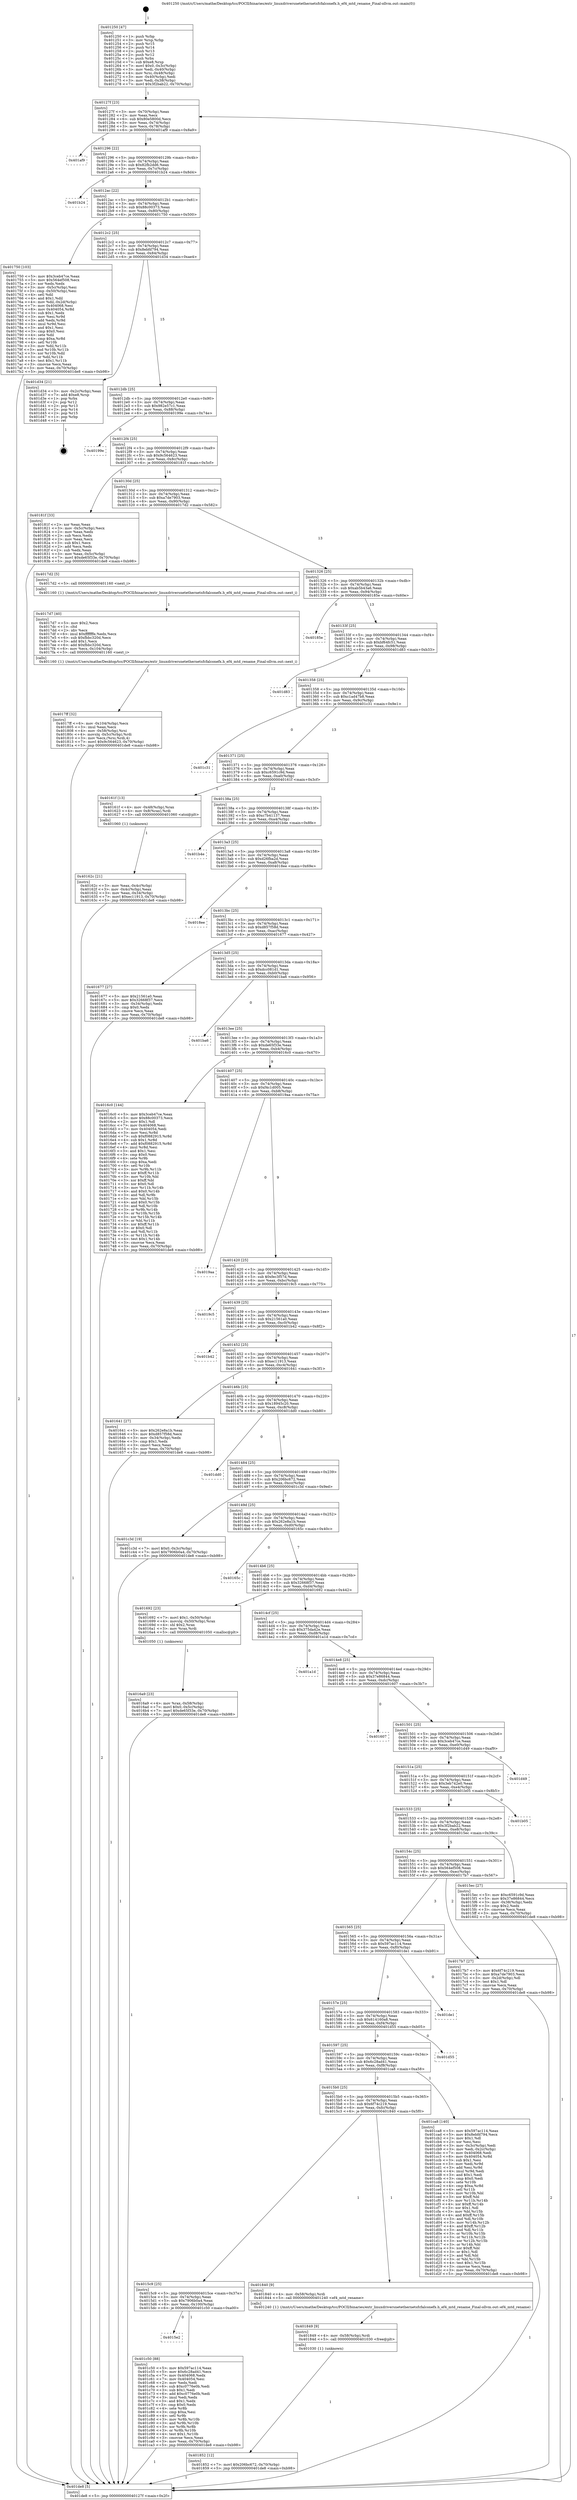 digraph "0x401250" {
  label = "0x401250 (/mnt/c/Users/mathe/Desktop/tcc/POCII/binaries/extr_linuxdriversnetethernetsfcfalconefx.h_ef4_mtd_rename_Final-ollvm.out::main(0))"
  labelloc = "t"
  node[shape=record]

  Entry [label="",width=0.3,height=0.3,shape=circle,fillcolor=black,style=filled]
  "0x40127f" [label="{
     0x40127f [23]\l
     | [instrs]\l
     &nbsp;&nbsp;0x40127f \<+3\>: mov -0x70(%rbp),%eax\l
     &nbsp;&nbsp;0x401282 \<+2\>: mov %eax,%ecx\l
     &nbsp;&nbsp;0x401284 \<+6\>: sub $0x80e5800d,%ecx\l
     &nbsp;&nbsp;0x40128a \<+3\>: mov %eax,-0x74(%rbp)\l
     &nbsp;&nbsp;0x40128d \<+3\>: mov %ecx,-0x78(%rbp)\l
     &nbsp;&nbsp;0x401290 \<+6\>: je 0000000000401af9 \<main+0x8a9\>\l
  }"]
  "0x401af9" [label="{
     0x401af9\l
  }", style=dashed]
  "0x401296" [label="{
     0x401296 [22]\l
     | [instrs]\l
     &nbsp;&nbsp;0x401296 \<+5\>: jmp 000000000040129b \<main+0x4b\>\l
     &nbsp;&nbsp;0x40129b \<+3\>: mov -0x74(%rbp),%eax\l
     &nbsp;&nbsp;0x40129e \<+5\>: sub $0x82fb2dd6,%eax\l
     &nbsp;&nbsp;0x4012a3 \<+3\>: mov %eax,-0x7c(%rbp)\l
     &nbsp;&nbsp;0x4012a6 \<+6\>: je 0000000000401b24 \<main+0x8d4\>\l
  }"]
  Exit [label="",width=0.3,height=0.3,shape=circle,fillcolor=black,style=filled,peripheries=2]
  "0x401b24" [label="{
     0x401b24\l
  }", style=dashed]
  "0x4012ac" [label="{
     0x4012ac [22]\l
     | [instrs]\l
     &nbsp;&nbsp;0x4012ac \<+5\>: jmp 00000000004012b1 \<main+0x61\>\l
     &nbsp;&nbsp;0x4012b1 \<+3\>: mov -0x74(%rbp),%eax\l
     &nbsp;&nbsp;0x4012b4 \<+5\>: sub $0x88c00373,%eax\l
     &nbsp;&nbsp;0x4012b9 \<+3\>: mov %eax,-0x80(%rbp)\l
     &nbsp;&nbsp;0x4012bc \<+6\>: je 0000000000401750 \<main+0x500\>\l
  }"]
  "0x4015e2" [label="{
     0x4015e2\l
  }", style=dashed]
  "0x401750" [label="{
     0x401750 [103]\l
     | [instrs]\l
     &nbsp;&nbsp;0x401750 \<+5\>: mov $0x3ceb47ce,%eax\l
     &nbsp;&nbsp;0x401755 \<+5\>: mov $0x564ef508,%ecx\l
     &nbsp;&nbsp;0x40175a \<+2\>: xor %edx,%edx\l
     &nbsp;&nbsp;0x40175c \<+3\>: mov -0x5c(%rbp),%esi\l
     &nbsp;&nbsp;0x40175f \<+3\>: cmp -0x50(%rbp),%esi\l
     &nbsp;&nbsp;0x401762 \<+4\>: setl %dil\l
     &nbsp;&nbsp;0x401766 \<+4\>: and $0x1,%dil\l
     &nbsp;&nbsp;0x40176a \<+4\>: mov %dil,-0x2d(%rbp)\l
     &nbsp;&nbsp;0x40176e \<+7\>: mov 0x404068,%esi\l
     &nbsp;&nbsp;0x401775 \<+8\>: mov 0x404054,%r8d\l
     &nbsp;&nbsp;0x40177d \<+3\>: sub $0x1,%edx\l
     &nbsp;&nbsp;0x401780 \<+3\>: mov %esi,%r9d\l
     &nbsp;&nbsp;0x401783 \<+3\>: add %edx,%r9d\l
     &nbsp;&nbsp;0x401786 \<+4\>: imul %r9d,%esi\l
     &nbsp;&nbsp;0x40178a \<+3\>: and $0x1,%esi\l
     &nbsp;&nbsp;0x40178d \<+3\>: cmp $0x0,%esi\l
     &nbsp;&nbsp;0x401790 \<+4\>: sete %dil\l
     &nbsp;&nbsp;0x401794 \<+4\>: cmp $0xa,%r8d\l
     &nbsp;&nbsp;0x401798 \<+4\>: setl %r10b\l
     &nbsp;&nbsp;0x40179c \<+3\>: mov %dil,%r11b\l
     &nbsp;&nbsp;0x40179f \<+3\>: and %r10b,%r11b\l
     &nbsp;&nbsp;0x4017a2 \<+3\>: xor %r10b,%dil\l
     &nbsp;&nbsp;0x4017a5 \<+3\>: or %dil,%r11b\l
     &nbsp;&nbsp;0x4017a8 \<+4\>: test $0x1,%r11b\l
     &nbsp;&nbsp;0x4017ac \<+3\>: cmovne %ecx,%eax\l
     &nbsp;&nbsp;0x4017af \<+3\>: mov %eax,-0x70(%rbp)\l
     &nbsp;&nbsp;0x4017b2 \<+5\>: jmp 0000000000401de8 \<main+0xb98\>\l
  }"]
  "0x4012c2" [label="{
     0x4012c2 [25]\l
     | [instrs]\l
     &nbsp;&nbsp;0x4012c2 \<+5\>: jmp 00000000004012c7 \<main+0x77\>\l
     &nbsp;&nbsp;0x4012c7 \<+3\>: mov -0x74(%rbp),%eax\l
     &nbsp;&nbsp;0x4012ca \<+5\>: sub $0x8ebfd794,%eax\l
     &nbsp;&nbsp;0x4012cf \<+6\>: mov %eax,-0x84(%rbp)\l
     &nbsp;&nbsp;0x4012d5 \<+6\>: je 0000000000401d34 \<main+0xae4\>\l
  }"]
  "0x401c50" [label="{
     0x401c50 [88]\l
     | [instrs]\l
     &nbsp;&nbsp;0x401c50 \<+5\>: mov $0x597ac114,%eax\l
     &nbsp;&nbsp;0x401c55 \<+5\>: mov $0x6c28ad41,%ecx\l
     &nbsp;&nbsp;0x401c5a \<+7\>: mov 0x404068,%edx\l
     &nbsp;&nbsp;0x401c61 \<+7\>: mov 0x404054,%esi\l
     &nbsp;&nbsp;0x401c68 \<+2\>: mov %edx,%edi\l
     &nbsp;&nbsp;0x401c6a \<+6\>: sub $0xc0776e0b,%edi\l
     &nbsp;&nbsp;0x401c70 \<+3\>: sub $0x1,%edi\l
     &nbsp;&nbsp;0x401c73 \<+6\>: add $0xc0776e0b,%edi\l
     &nbsp;&nbsp;0x401c79 \<+3\>: imul %edi,%edx\l
     &nbsp;&nbsp;0x401c7c \<+3\>: and $0x1,%edx\l
     &nbsp;&nbsp;0x401c7f \<+3\>: cmp $0x0,%edx\l
     &nbsp;&nbsp;0x401c82 \<+4\>: sete %r8b\l
     &nbsp;&nbsp;0x401c86 \<+3\>: cmp $0xa,%esi\l
     &nbsp;&nbsp;0x401c89 \<+4\>: setl %r9b\l
     &nbsp;&nbsp;0x401c8d \<+3\>: mov %r8b,%r10b\l
     &nbsp;&nbsp;0x401c90 \<+3\>: and %r9b,%r10b\l
     &nbsp;&nbsp;0x401c93 \<+3\>: xor %r9b,%r8b\l
     &nbsp;&nbsp;0x401c96 \<+3\>: or %r8b,%r10b\l
     &nbsp;&nbsp;0x401c99 \<+4\>: test $0x1,%r10b\l
     &nbsp;&nbsp;0x401c9d \<+3\>: cmovne %ecx,%eax\l
     &nbsp;&nbsp;0x401ca0 \<+3\>: mov %eax,-0x70(%rbp)\l
     &nbsp;&nbsp;0x401ca3 \<+5\>: jmp 0000000000401de8 \<main+0xb98\>\l
  }"]
  "0x401d34" [label="{
     0x401d34 [21]\l
     | [instrs]\l
     &nbsp;&nbsp;0x401d34 \<+3\>: mov -0x2c(%rbp),%eax\l
     &nbsp;&nbsp;0x401d37 \<+7\>: add $0xe8,%rsp\l
     &nbsp;&nbsp;0x401d3e \<+1\>: pop %rbx\l
     &nbsp;&nbsp;0x401d3f \<+2\>: pop %r12\l
     &nbsp;&nbsp;0x401d41 \<+2\>: pop %r13\l
     &nbsp;&nbsp;0x401d43 \<+2\>: pop %r14\l
     &nbsp;&nbsp;0x401d45 \<+2\>: pop %r15\l
     &nbsp;&nbsp;0x401d47 \<+1\>: pop %rbp\l
     &nbsp;&nbsp;0x401d48 \<+1\>: ret\l
  }"]
  "0x4012db" [label="{
     0x4012db [25]\l
     | [instrs]\l
     &nbsp;&nbsp;0x4012db \<+5\>: jmp 00000000004012e0 \<main+0x90\>\l
     &nbsp;&nbsp;0x4012e0 \<+3\>: mov -0x74(%rbp),%eax\l
     &nbsp;&nbsp;0x4012e3 \<+5\>: sub $0x982e57c1,%eax\l
     &nbsp;&nbsp;0x4012e8 \<+6\>: mov %eax,-0x88(%rbp)\l
     &nbsp;&nbsp;0x4012ee \<+6\>: je 000000000040199e \<main+0x74e\>\l
  }"]
  "0x401852" [label="{
     0x401852 [12]\l
     | [instrs]\l
     &nbsp;&nbsp;0x401852 \<+7\>: movl $0x206bc672,-0x70(%rbp)\l
     &nbsp;&nbsp;0x401859 \<+5\>: jmp 0000000000401de8 \<main+0xb98\>\l
  }"]
  "0x40199e" [label="{
     0x40199e\l
  }", style=dashed]
  "0x4012f4" [label="{
     0x4012f4 [25]\l
     | [instrs]\l
     &nbsp;&nbsp;0x4012f4 \<+5\>: jmp 00000000004012f9 \<main+0xa9\>\l
     &nbsp;&nbsp;0x4012f9 \<+3\>: mov -0x74(%rbp),%eax\l
     &nbsp;&nbsp;0x4012fc \<+5\>: sub $0x9c564623,%eax\l
     &nbsp;&nbsp;0x401301 \<+6\>: mov %eax,-0x8c(%rbp)\l
     &nbsp;&nbsp;0x401307 \<+6\>: je 000000000040181f \<main+0x5cf\>\l
  }"]
  "0x401849" [label="{
     0x401849 [9]\l
     | [instrs]\l
     &nbsp;&nbsp;0x401849 \<+4\>: mov -0x58(%rbp),%rdi\l
     &nbsp;&nbsp;0x40184d \<+5\>: call 0000000000401030 \<free@plt\>\l
     | [calls]\l
     &nbsp;&nbsp;0x401030 \{1\} (unknown)\l
  }"]
  "0x40181f" [label="{
     0x40181f [33]\l
     | [instrs]\l
     &nbsp;&nbsp;0x40181f \<+2\>: xor %eax,%eax\l
     &nbsp;&nbsp;0x401821 \<+3\>: mov -0x5c(%rbp),%ecx\l
     &nbsp;&nbsp;0x401824 \<+2\>: mov %eax,%edx\l
     &nbsp;&nbsp;0x401826 \<+2\>: sub %ecx,%edx\l
     &nbsp;&nbsp;0x401828 \<+2\>: mov %eax,%ecx\l
     &nbsp;&nbsp;0x40182a \<+3\>: sub $0x1,%ecx\l
     &nbsp;&nbsp;0x40182d \<+2\>: add %ecx,%edx\l
     &nbsp;&nbsp;0x40182f \<+2\>: sub %edx,%eax\l
     &nbsp;&nbsp;0x401831 \<+3\>: mov %eax,-0x5c(%rbp)\l
     &nbsp;&nbsp;0x401834 \<+7\>: movl $0xde65f33e,-0x70(%rbp)\l
     &nbsp;&nbsp;0x40183b \<+5\>: jmp 0000000000401de8 \<main+0xb98\>\l
  }"]
  "0x40130d" [label="{
     0x40130d [25]\l
     | [instrs]\l
     &nbsp;&nbsp;0x40130d \<+5\>: jmp 0000000000401312 \<main+0xc2\>\l
     &nbsp;&nbsp;0x401312 \<+3\>: mov -0x74(%rbp),%eax\l
     &nbsp;&nbsp;0x401315 \<+5\>: sub $0xa7de7903,%eax\l
     &nbsp;&nbsp;0x40131a \<+6\>: mov %eax,-0x90(%rbp)\l
     &nbsp;&nbsp;0x401320 \<+6\>: je 00000000004017d2 \<main+0x582\>\l
  }"]
  "0x4015c9" [label="{
     0x4015c9 [25]\l
     | [instrs]\l
     &nbsp;&nbsp;0x4015c9 \<+5\>: jmp 00000000004015ce \<main+0x37e\>\l
     &nbsp;&nbsp;0x4015ce \<+3\>: mov -0x74(%rbp),%eax\l
     &nbsp;&nbsp;0x4015d1 \<+5\>: sub $0x7906b0a4,%eax\l
     &nbsp;&nbsp;0x4015d6 \<+6\>: mov %eax,-0x100(%rbp)\l
     &nbsp;&nbsp;0x4015dc \<+6\>: je 0000000000401c50 \<main+0xa00\>\l
  }"]
  "0x4017d2" [label="{
     0x4017d2 [5]\l
     | [instrs]\l
     &nbsp;&nbsp;0x4017d2 \<+5\>: call 0000000000401160 \<next_i\>\l
     | [calls]\l
     &nbsp;&nbsp;0x401160 \{1\} (/mnt/c/Users/mathe/Desktop/tcc/POCII/binaries/extr_linuxdriversnetethernetsfcfalconefx.h_ef4_mtd_rename_Final-ollvm.out::next_i)\l
  }"]
  "0x401326" [label="{
     0x401326 [25]\l
     | [instrs]\l
     &nbsp;&nbsp;0x401326 \<+5\>: jmp 000000000040132b \<main+0xdb\>\l
     &nbsp;&nbsp;0x40132b \<+3\>: mov -0x74(%rbp),%eax\l
     &nbsp;&nbsp;0x40132e \<+5\>: sub $0xab5b43a6,%eax\l
     &nbsp;&nbsp;0x401333 \<+6\>: mov %eax,-0x94(%rbp)\l
     &nbsp;&nbsp;0x401339 \<+6\>: je 000000000040185e \<main+0x60e\>\l
  }"]
  "0x401840" [label="{
     0x401840 [9]\l
     | [instrs]\l
     &nbsp;&nbsp;0x401840 \<+4\>: mov -0x58(%rbp),%rdi\l
     &nbsp;&nbsp;0x401844 \<+5\>: call 0000000000401240 \<ef4_mtd_rename\>\l
     | [calls]\l
     &nbsp;&nbsp;0x401240 \{1\} (/mnt/c/Users/mathe/Desktop/tcc/POCII/binaries/extr_linuxdriversnetethernetsfcfalconefx.h_ef4_mtd_rename_Final-ollvm.out::ef4_mtd_rename)\l
  }"]
  "0x40185e" [label="{
     0x40185e\l
  }", style=dashed]
  "0x40133f" [label="{
     0x40133f [25]\l
     | [instrs]\l
     &nbsp;&nbsp;0x40133f \<+5\>: jmp 0000000000401344 \<main+0xf4\>\l
     &nbsp;&nbsp;0x401344 \<+3\>: mov -0x74(%rbp),%eax\l
     &nbsp;&nbsp;0x401347 \<+5\>: sub $0xbf64fc51,%eax\l
     &nbsp;&nbsp;0x40134c \<+6\>: mov %eax,-0x98(%rbp)\l
     &nbsp;&nbsp;0x401352 \<+6\>: je 0000000000401d83 \<main+0xb33\>\l
  }"]
  "0x4015b0" [label="{
     0x4015b0 [25]\l
     | [instrs]\l
     &nbsp;&nbsp;0x4015b0 \<+5\>: jmp 00000000004015b5 \<main+0x365\>\l
     &nbsp;&nbsp;0x4015b5 \<+3\>: mov -0x74(%rbp),%eax\l
     &nbsp;&nbsp;0x4015b8 \<+5\>: sub $0x6f74c219,%eax\l
     &nbsp;&nbsp;0x4015bd \<+6\>: mov %eax,-0xfc(%rbp)\l
     &nbsp;&nbsp;0x4015c3 \<+6\>: je 0000000000401840 \<main+0x5f0\>\l
  }"]
  "0x401d83" [label="{
     0x401d83\l
  }", style=dashed]
  "0x401358" [label="{
     0x401358 [25]\l
     | [instrs]\l
     &nbsp;&nbsp;0x401358 \<+5\>: jmp 000000000040135d \<main+0x10d\>\l
     &nbsp;&nbsp;0x40135d \<+3\>: mov -0x74(%rbp),%eax\l
     &nbsp;&nbsp;0x401360 \<+5\>: sub $0xc1ad47b8,%eax\l
     &nbsp;&nbsp;0x401365 \<+6\>: mov %eax,-0x9c(%rbp)\l
     &nbsp;&nbsp;0x40136b \<+6\>: je 0000000000401c31 \<main+0x9e1\>\l
  }"]
  "0x401ca8" [label="{
     0x401ca8 [140]\l
     | [instrs]\l
     &nbsp;&nbsp;0x401ca8 \<+5\>: mov $0x597ac114,%eax\l
     &nbsp;&nbsp;0x401cad \<+5\>: mov $0x8ebfd794,%ecx\l
     &nbsp;&nbsp;0x401cb2 \<+2\>: mov $0x1,%dl\l
     &nbsp;&nbsp;0x401cb4 \<+2\>: xor %esi,%esi\l
     &nbsp;&nbsp;0x401cb6 \<+3\>: mov -0x3c(%rbp),%edi\l
     &nbsp;&nbsp;0x401cb9 \<+3\>: mov %edi,-0x2c(%rbp)\l
     &nbsp;&nbsp;0x401cbc \<+7\>: mov 0x404068,%edi\l
     &nbsp;&nbsp;0x401cc3 \<+8\>: mov 0x404054,%r8d\l
     &nbsp;&nbsp;0x401ccb \<+3\>: sub $0x1,%esi\l
     &nbsp;&nbsp;0x401cce \<+3\>: mov %edi,%r9d\l
     &nbsp;&nbsp;0x401cd1 \<+3\>: add %esi,%r9d\l
     &nbsp;&nbsp;0x401cd4 \<+4\>: imul %r9d,%edi\l
     &nbsp;&nbsp;0x401cd8 \<+3\>: and $0x1,%edi\l
     &nbsp;&nbsp;0x401cdb \<+3\>: cmp $0x0,%edi\l
     &nbsp;&nbsp;0x401cde \<+4\>: sete %r10b\l
     &nbsp;&nbsp;0x401ce2 \<+4\>: cmp $0xa,%r8d\l
     &nbsp;&nbsp;0x401ce6 \<+4\>: setl %r11b\l
     &nbsp;&nbsp;0x401cea \<+3\>: mov %r10b,%bl\l
     &nbsp;&nbsp;0x401ced \<+3\>: xor $0xff,%bl\l
     &nbsp;&nbsp;0x401cf0 \<+3\>: mov %r11b,%r14b\l
     &nbsp;&nbsp;0x401cf3 \<+4\>: xor $0xff,%r14b\l
     &nbsp;&nbsp;0x401cf7 \<+3\>: xor $0x1,%dl\l
     &nbsp;&nbsp;0x401cfa \<+3\>: mov %bl,%r15b\l
     &nbsp;&nbsp;0x401cfd \<+4\>: and $0xff,%r15b\l
     &nbsp;&nbsp;0x401d01 \<+3\>: and %dl,%r10b\l
     &nbsp;&nbsp;0x401d04 \<+3\>: mov %r14b,%r12b\l
     &nbsp;&nbsp;0x401d07 \<+4\>: and $0xff,%r12b\l
     &nbsp;&nbsp;0x401d0b \<+3\>: and %dl,%r11b\l
     &nbsp;&nbsp;0x401d0e \<+3\>: or %r10b,%r15b\l
     &nbsp;&nbsp;0x401d11 \<+3\>: or %r11b,%r12b\l
     &nbsp;&nbsp;0x401d14 \<+3\>: xor %r12b,%r15b\l
     &nbsp;&nbsp;0x401d17 \<+3\>: or %r14b,%bl\l
     &nbsp;&nbsp;0x401d1a \<+3\>: xor $0xff,%bl\l
     &nbsp;&nbsp;0x401d1d \<+3\>: or $0x1,%dl\l
     &nbsp;&nbsp;0x401d20 \<+2\>: and %dl,%bl\l
     &nbsp;&nbsp;0x401d22 \<+3\>: or %bl,%r15b\l
     &nbsp;&nbsp;0x401d25 \<+4\>: test $0x1,%r15b\l
     &nbsp;&nbsp;0x401d29 \<+3\>: cmovne %ecx,%eax\l
     &nbsp;&nbsp;0x401d2c \<+3\>: mov %eax,-0x70(%rbp)\l
     &nbsp;&nbsp;0x401d2f \<+5\>: jmp 0000000000401de8 \<main+0xb98\>\l
  }"]
  "0x401c31" [label="{
     0x401c31\l
  }", style=dashed]
  "0x401371" [label="{
     0x401371 [25]\l
     | [instrs]\l
     &nbsp;&nbsp;0x401371 \<+5\>: jmp 0000000000401376 \<main+0x126\>\l
     &nbsp;&nbsp;0x401376 \<+3\>: mov -0x74(%rbp),%eax\l
     &nbsp;&nbsp;0x401379 \<+5\>: sub $0xc6591c9d,%eax\l
     &nbsp;&nbsp;0x40137e \<+6\>: mov %eax,-0xa0(%rbp)\l
     &nbsp;&nbsp;0x401384 \<+6\>: je 000000000040161f \<main+0x3cf\>\l
  }"]
  "0x401597" [label="{
     0x401597 [25]\l
     | [instrs]\l
     &nbsp;&nbsp;0x401597 \<+5\>: jmp 000000000040159c \<main+0x34c\>\l
     &nbsp;&nbsp;0x40159c \<+3\>: mov -0x74(%rbp),%eax\l
     &nbsp;&nbsp;0x40159f \<+5\>: sub $0x6c28ad41,%eax\l
     &nbsp;&nbsp;0x4015a4 \<+6\>: mov %eax,-0xf8(%rbp)\l
     &nbsp;&nbsp;0x4015aa \<+6\>: je 0000000000401ca8 \<main+0xa58\>\l
  }"]
  "0x40161f" [label="{
     0x40161f [13]\l
     | [instrs]\l
     &nbsp;&nbsp;0x40161f \<+4\>: mov -0x48(%rbp),%rax\l
     &nbsp;&nbsp;0x401623 \<+4\>: mov 0x8(%rax),%rdi\l
     &nbsp;&nbsp;0x401627 \<+5\>: call 0000000000401060 \<atoi@plt\>\l
     | [calls]\l
     &nbsp;&nbsp;0x401060 \{1\} (unknown)\l
  }"]
  "0x40138a" [label="{
     0x40138a [25]\l
     | [instrs]\l
     &nbsp;&nbsp;0x40138a \<+5\>: jmp 000000000040138f \<main+0x13f\>\l
     &nbsp;&nbsp;0x40138f \<+3\>: mov -0x74(%rbp),%eax\l
     &nbsp;&nbsp;0x401392 \<+5\>: sub $0xc7b41137,%eax\l
     &nbsp;&nbsp;0x401397 \<+6\>: mov %eax,-0xa4(%rbp)\l
     &nbsp;&nbsp;0x40139d \<+6\>: je 0000000000401b4e \<main+0x8fe\>\l
  }"]
  "0x401d55" [label="{
     0x401d55\l
  }", style=dashed]
  "0x401b4e" [label="{
     0x401b4e\l
  }", style=dashed]
  "0x4013a3" [label="{
     0x4013a3 [25]\l
     | [instrs]\l
     &nbsp;&nbsp;0x4013a3 \<+5\>: jmp 00000000004013a8 \<main+0x158\>\l
     &nbsp;&nbsp;0x4013a8 \<+3\>: mov -0x74(%rbp),%eax\l
     &nbsp;&nbsp;0x4013ab \<+5\>: sub $0xd26fba2d,%eax\l
     &nbsp;&nbsp;0x4013b0 \<+6\>: mov %eax,-0xa8(%rbp)\l
     &nbsp;&nbsp;0x4013b6 \<+6\>: je 00000000004018ee \<main+0x69e\>\l
  }"]
  "0x40157e" [label="{
     0x40157e [25]\l
     | [instrs]\l
     &nbsp;&nbsp;0x40157e \<+5\>: jmp 0000000000401583 \<main+0x333\>\l
     &nbsp;&nbsp;0x401583 \<+3\>: mov -0x74(%rbp),%eax\l
     &nbsp;&nbsp;0x401586 \<+5\>: sub $0x614160a8,%eax\l
     &nbsp;&nbsp;0x40158b \<+6\>: mov %eax,-0xf4(%rbp)\l
     &nbsp;&nbsp;0x401591 \<+6\>: je 0000000000401d55 \<main+0xb05\>\l
  }"]
  "0x4018ee" [label="{
     0x4018ee\l
  }", style=dashed]
  "0x4013bc" [label="{
     0x4013bc [25]\l
     | [instrs]\l
     &nbsp;&nbsp;0x4013bc \<+5\>: jmp 00000000004013c1 \<main+0x171\>\l
     &nbsp;&nbsp;0x4013c1 \<+3\>: mov -0x74(%rbp),%eax\l
     &nbsp;&nbsp;0x4013c4 \<+5\>: sub $0xd857f58d,%eax\l
     &nbsp;&nbsp;0x4013c9 \<+6\>: mov %eax,-0xac(%rbp)\l
     &nbsp;&nbsp;0x4013cf \<+6\>: je 0000000000401677 \<main+0x427\>\l
  }"]
  "0x401de1" [label="{
     0x401de1\l
  }", style=dashed]
  "0x401677" [label="{
     0x401677 [27]\l
     | [instrs]\l
     &nbsp;&nbsp;0x401677 \<+5\>: mov $0x21561a0,%eax\l
     &nbsp;&nbsp;0x40167c \<+5\>: mov $0x32668f37,%ecx\l
     &nbsp;&nbsp;0x401681 \<+3\>: mov -0x34(%rbp),%edx\l
     &nbsp;&nbsp;0x401684 \<+3\>: cmp $0x0,%edx\l
     &nbsp;&nbsp;0x401687 \<+3\>: cmove %ecx,%eax\l
     &nbsp;&nbsp;0x40168a \<+3\>: mov %eax,-0x70(%rbp)\l
     &nbsp;&nbsp;0x40168d \<+5\>: jmp 0000000000401de8 \<main+0xb98\>\l
  }"]
  "0x4013d5" [label="{
     0x4013d5 [25]\l
     | [instrs]\l
     &nbsp;&nbsp;0x4013d5 \<+5\>: jmp 00000000004013da \<main+0x18a\>\l
     &nbsp;&nbsp;0x4013da \<+3\>: mov -0x74(%rbp),%eax\l
     &nbsp;&nbsp;0x4013dd \<+5\>: sub $0xdcc081d1,%eax\l
     &nbsp;&nbsp;0x4013e2 \<+6\>: mov %eax,-0xb0(%rbp)\l
     &nbsp;&nbsp;0x4013e8 \<+6\>: je 0000000000401ba6 \<main+0x956\>\l
  }"]
  "0x4017ff" [label="{
     0x4017ff [32]\l
     | [instrs]\l
     &nbsp;&nbsp;0x4017ff \<+6\>: mov -0x104(%rbp),%ecx\l
     &nbsp;&nbsp;0x401805 \<+3\>: imul %eax,%ecx\l
     &nbsp;&nbsp;0x401808 \<+4\>: mov -0x58(%rbp),%rsi\l
     &nbsp;&nbsp;0x40180c \<+4\>: movslq -0x5c(%rbp),%rdi\l
     &nbsp;&nbsp;0x401810 \<+3\>: mov %ecx,(%rsi,%rdi,4)\l
     &nbsp;&nbsp;0x401813 \<+7\>: movl $0x9c564623,-0x70(%rbp)\l
     &nbsp;&nbsp;0x40181a \<+5\>: jmp 0000000000401de8 \<main+0xb98\>\l
  }"]
  "0x401ba6" [label="{
     0x401ba6\l
  }", style=dashed]
  "0x4013ee" [label="{
     0x4013ee [25]\l
     | [instrs]\l
     &nbsp;&nbsp;0x4013ee \<+5\>: jmp 00000000004013f3 \<main+0x1a3\>\l
     &nbsp;&nbsp;0x4013f3 \<+3\>: mov -0x74(%rbp),%eax\l
     &nbsp;&nbsp;0x4013f6 \<+5\>: sub $0xde65f33e,%eax\l
     &nbsp;&nbsp;0x4013fb \<+6\>: mov %eax,-0xb4(%rbp)\l
     &nbsp;&nbsp;0x401401 \<+6\>: je 00000000004016c0 \<main+0x470\>\l
  }"]
  "0x4017d7" [label="{
     0x4017d7 [40]\l
     | [instrs]\l
     &nbsp;&nbsp;0x4017d7 \<+5\>: mov $0x2,%ecx\l
     &nbsp;&nbsp;0x4017dc \<+1\>: cltd\l
     &nbsp;&nbsp;0x4017dd \<+2\>: idiv %ecx\l
     &nbsp;&nbsp;0x4017df \<+6\>: imul $0xfffffffe,%edx,%ecx\l
     &nbsp;&nbsp;0x4017e5 \<+6\>: sub $0xfbbc320d,%ecx\l
     &nbsp;&nbsp;0x4017eb \<+3\>: add $0x1,%ecx\l
     &nbsp;&nbsp;0x4017ee \<+6\>: add $0xfbbc320d,%ecx\l
     &nbsp;&nbsp;0x4017f4 \<+6\>: mov %ecx,-0x104(%rbp)\l
     &nbsp;&nbsp;0x4017fa \<+5\>: call 0000000000401160 \<next_i\>\l
     | [calls]\l
     &nbsp;&nbsp;0x401160 \{1\} (/mnt/c/Users/mathe/Desktop/tcc/POCII/binaries/extr_linuxdriversnetethernetsfcfalconefx.h_ef4_mtd_rename_Final-ollvm.out::next_i)\l
  }"]
  "0x4016c0" [label="{
     0x4016c0 [144]\l
     | [instrs]\l
     &nbsp;&nbsp;0x4016c0 \<+5\>: mov $0x3ceb47ce,%eax\l
     &nbsp;&nbsp;0x4016c5 \<+5\>: mov $0x88c00373,%ecx\l
     &nbsp;&nbsp;0x4016ca \<+2\>: mov $0x1,%dl\l
     &nbsp;&nbsp;0x4016cc \<+7\>: mov 0x404068,%esi\l
     &nbsp;&nbsp;0x4016d3 \<+7\>: mov 0x404054,%edi\l
     &nbsp;&nbsp;0x4016da \<+3\>: mov %esi,%r8d\l
     &nbsp;&nbsp;0x4016dd \<+7\>: sub $0xf0882915,%r8d\l
     &nbsp;&nbsp;0x4016e4 \<+4\>: sub $0x1,%r8d\l
     &nbsp;&nbsp;0x4016e8 \<+7\>: add $0xf0882915,%r8d\l
     &nbsp;&nbsp;0x4016ef \<+4\>: imul %r8d,%esi\l
     &nbsp;&nbsp;0x4016f3 \<+3\>: and $0x1,%esi\l
     &nbsp;&nbsp;0x4016f6 \<+3\>: cmp $0x0,%esi\l
     &nbsp;&nbsp;0x4016f9 \<+4\>: sete %r9b\l
     &nbsp;&nbsp;0x4016fd \<+3\>: cmp $0xa,%edi\l
     &nbsp;&nbsp;0x401700 \<+4\>: setl %r10b\l
     &nbsp;&nbsp;0x401704 \<+3\>: mov %r9b,%r11b\l
     &nbsp;&nbsp;0x401707 \<+4\>: xor $0xff,%r11b\l
     &nbsp;&nbsp;0x40170b \<+3\>: mov %r10b,%bl\l
     &nbsp;&nbsp;0x40170e \<+3\>: xor $0xff,%bl\l
     &nbsp;&nbsp;0x401711 \<+3\>: xor $0x0,%dl\l
     &nbsp;&nbsp;0x401714 \<+3\>: mov %r11b,%r14b\l
     &nbsp;&nbsp;0x401717 \<+4\>: and $0x0,%r14b\l
     &nbsp;&nbsp;0x40171b \<+3\>: and %dl,%r9b\l
     &nbsp;&nbsp;0x40171e \<+3\>: mov %bl,%r15b\l
     &nbsp;&nbsp;0x401721 \<+4\>: and $0x0,%r15b\l
     &nbsp;&nbsp;0x401725 \<+3\>: and %dl,%r10b\l
     &nbsp;&nbsp;0x401728 \<+3\>: or %r9b,%r14b\l
     &nbsp;&nbsp;0x40172b \<+3\>: or %r10b,%r15b\l
     &nbsp;&nbsp;0x40172e \<+3\>: xor %r15b,%r14b\l
     &nbsp;&nbsp;0x401731 \<+3\>: or %bl,%r11b\l
     &nbsp;&nbsp;0x401734 \<+4\>: xor $0xff,%r11b\l
     &nbsp;&nbsp;0x401738 \<+3\>: or $0x0,%dl\l
     &nbsp;&nbsp;0x40173b \<+3\>: and %dl,%r11b\l
     &nbsp;&nbsp;0x40173e \<+3\>: or %r11b,%r14b\l
     &nbsp;&nbsp;0x401741 \<+4\>: test $0x1,%r14b\l
     &nbsp;&nbsp;0x401745 \<+3\>: cmovne %ecx,%eax\l
     &nbsp;&nbsp;0x401748 \<+3\>: mov %eax,-0x70(%rbp)\l
     &nbsp;&nbsp;0x40174b \<+5\>: jmp 0000000000401de8 \<main+0xb98\>\l
  }"]
  "0x401407" [label="{
     0x401407 [25]\l
     | [instrs]\l
     &nbsp;&nbsp;0x401407 \<+5\>: jmp 000000000040140c \<main+0x1bc\>\l
     &nbsp;&nbsp;0x40140c \<+3\>: mov -0x74(%rbp),%eax\l
     &nbsp;&nbsp;0x40140f \<+5\>: sub $0xf4c1d005,%eax\l
     &nbsp;&nbsp;0x401414 \<+6\>: mov %eax,-0xb8(%rbp)\l
     &nbsp;&nbsp;0x40141a \<+6\>: je 00000000004019aa \<main+0x75a\>\l
  }"]
  "0x401565" [label="{
     0x401565 [25]\l
     | [instrs]\l
     &nbsp;&nbsp;0x401565 \<+5\>: jmp 000000000040156a \<main+0x31a\>\l
     &nbsp;&nbsp;0x40156a \<+3\>: mov -0x74(%rbp),%eax\l
     &nbsp;&nbsp;0x40156d \<+5\>: sub $0x597ac114,%eax\l
     &nbsp;&nbsp;0x401572 \<+6\>: mov %eax,-0xf0(%rbp)\l
     &nbsp;&nbsp;0x401578 \<+6\>: je 0000000000401de1 \<main+0xb91\>\l
  }"]
  "0x4019aa" [label="{
     0x4019aa\l
  }", style=dashed]
  "0x401420" [label="{
     0x401420 [25]\l
     | [instrs]\l
     &nbsp;&nbsp;0x401420 \<+5\>: jmp 0000000000401425 \<main+0x1d5\>\l
     &nbsp;&nbsp;0x401425 \<+3\>: mov -0x74(%rbp),%eax\l
     &nbsp;&nbsp;0x401428 \<+5\>: sub $0xfec3f57d,%eax\l
     &nbsp;&nbsp;0x40142d \<+6\>: mov %eax,-0xbc(%rbp)\l
     &nbsp;&nbsp;0x401433 \<+6\>: je 00000000004019c5 \<main+0x775\>\l
  }"]
  "0x4017b7" [label="{
     0x4017b7 [27]\l
     | [instrs]\l
     &nbsp;&nbsp;0x4017b7 \<+5\>: mov $0x6f74c219,%eax\l
     &nbsp;&nbsp;0x4017bc \<+5\>: mov $0xa7de7903,%ecx\l
     &nbsp;&nbsp;0x4017c1 \<+3\>: mov -0x2d(%rbp),%dl\l
     &nbsp;&nbsp;0x4017c4 \<+3\>: test $0x1,%dl\l
     &nbsp;&nbsp;0x4017c7 \<+3\>: cmovne %ecx,%eax\l
     &nbsp;&nbsp;0x4017ca \<+3\>: mov %eax,-0x70(%rbp)\l
     &nbsp;&nbsp;0x4017cd \<+5\>: jmp 0000000000401de8 \<main+0xb98\>\l
  }"]
  "0x4019c5" [label="{
     0x4019c5\l
  }", style=dashed]
  "0x401439" [label="{
     0x401439 [25]\l
     | [instrs]\l
     &nbsp;&nbsp;0x401439 \<+5\>: jmp 000000000040143e \<main+0x1ee\>\l
     &nbsp;&nbsp;0x40143e \<+3\>: mov -0x74(%rbp),%eax\l
     &nbsp;&nbsp;0x401441 \<+5\>: sub $0x21561a0,%eax\l
     &nbsp;&nbsp;0x401446 \<+6\>: mov %eax,-0xc0(%rbp)\l
     &nbsp;&nbsp;0x40144c \<+6\>: je 0000000000401b42 \<main+0x8f2\>\l
  }"]
  "0x4016a9" [label="{
     0x4016a9 [23]\l
     | [instrs]\l
     &nbsp;&nbsp;0x4016a9 \<+4\>: mov %rax,-0x58(%rbp)\l
     &nbsp;&nbsp;0x4016ad \<+7\>: movl $0x0,-0x5c(%rbp)\l
     &nbsp;&nbsp;0x4016b4 \<+7\>: movl $0xde65f33e,-0x70(%rbp)\l
     &nbsp;&nbsp;0x4016bb \<+5\>: jmp 0000000000401de8 \<main+0xb98\>\l
  }"]
  "0x401b42" [label="{
     0x401b42\l
  }", style=dashed]
  "0x401452" [label="{
     0x401452 [25]\l
     | [instrs]\l
     &nbsp;&nbsp;0x401452 \<+5\>: jmp 0000000000401457 \<main+0x207\>\l
     &nbsp;&nbsp;0x401457 \<+3\>: mov -0x74(%rbp),%eax\l
     &nbsp;&nbsp;0x40145a \<+5\>: sub $0xec11913,%eax\l
     &nbsp;&nbsp;0x40145f \<+6\>: mov %eax,-0xc4(%rbp)\l
     &nbsp;&nbsp;0x401465 \<+6\>: je 0000000000401641 \<main+0x3f1\>\l
  }"]
  "0x40162c" [label="{
     0x40162c [21]\l
     | [instrs]\l
     &nbsp;&nbsp;0x40162c \<+3\>: mov %eax,-0x4c(%rbp)\l
     &nbsp;&nbsp;0x40162f \<+3\>: mov -0x4c(%rbp),%eax\l
     &nbsp;&nbsp;0x401632 \<+3\>: mov %eax,-0x34(%rbp)\l
     &nbsp;&nbsp;0x401635 \<+7\>: movl $0xec11913,-0x70(%rbp)\l
     &nbsp;&nbsp;0x40163c \<+5\>: jmp 0000000000401de8 \<main+0xb98\>\l
  }"]
  "0x401641" [label="{
     0x401641 [27]\l
     | [instrs]\l
     &nbsp;&nbsp;0x401641 \<+5\>: mov $0x262e8a1b,%eax\l
     &nbsp;&nbsp;0x401646 \<+5\>: mov $0xd857f58d,%ecx\l
     &nbsp;&nbsp;0x40164b \<+3\>: mov -0x34(%rbp),%edx\l
     &nbsp;&nbsp;0x40164e \<+3\>: cmp $0x1,%edx\l
     &nbsp;&nbsp;0x401651 \<+3\>: cmovl %ecx,%eax\l
     &nbsp;&nbsp;0x401654 \<+3\>: mov %eax,-0x70(%rbp)\l
     &nbsp;&nbsp;0x401657 \<+5\>: jmp 0000000000401de8 \<main+0xb98\>\l
  }"]
  "0x40146b" [label="{
     0x40146b [25]\l
     | [instrs]\l
     &nbsp;&nbsp;0x40146b \<+5\>: jmp 0000000000401470 \<main+0x220\>\l
     &nbsp;&nbsp;0x401470 \<+3\>: mov -0x74(%rbp),%eax\l
     &nbsp;&nbsp;0x401473 \<+5\>: sub $0x18945c20,%eax\l
     &nbsp;&nbsp;0x401478 \<+6\>: mov %eax,-0xc8(%rbp)\l
     &nbsp;&nbsp;0x40147e \<+6\>: je 0000000000401dd0 \<main+0xb80\>\l
  }"]
  "0x401250" [label="{
     0x401250 [47]\l
     | [instrs]\l
     &nbsp;&nbsp;0x401250 \<+1\>: push %rbp\l
     &nbsp;&nbsp;0x401251 \<+3\>: mov %rsp,%rbp\l
     &nbsp;&nbsp;0x401254 \<+2\>: push %r15\l
     &nbsp;&nbsp;0x401256 \<+2\>: push %r14\l
     &nbsp;&nbsp;0x401258 \<+2\>: push %r13\l
     &nbsp;&nbsp;0x40125a \<+2\>: push %r12\l
     &nbsp;&nbsp;0x40125c \<+1\>: push %rbx\l
     &nbsp;&nbsp;0x40125d \<+7\>: sub $0xe8,%rsp\l
     &nbsp;&nbsp;0x401264 \<+7\>: movl $0x0,-0x3c(%rbp)\l
     &nbsp;&nbsp;0x40126b \<+3\>: mov %edi,-0x40(%rbp)\l
     &nbsp;&nbsp;0x40126e \<+4\>: mov %rsi,-0x48(%rbp)\l
     &nbsp;&nbsp;0x401272 \<+3\>: mov -0x40(%rbp),%edi\l
     &nbsp;&nbsp;0x401275 \<+3\>: mov %edi,-0x38(%rbp)\l
     &nbsp;&nbsp;0x401278 \<+7\>: movl $0x3f2bab22,-0x70(%rbp)\l
  }"]
  "0x401dd0" [label="{
     0x401dd0\l
  }", style=dashed]
  "0x401484" [label="{
     0x401484 [25]\l
     | [instrs]\l
     &nbsp;&nbsp;0x401484 \<+5\>: jmp 0000000000401489 \<main+0x239\>\l
     &nbsp;&nbsp;0x401489 \<+3\>: mov -0x74(%rbp),%eax\l
     &nbsp;&nbsp;0x40148c \<+5\>: sub $0x206bc672,%eax\l
     &nbsp;&nbsp;0x401491 \<+6\>: mov %eax,-0xcc(%rbp)\l
     &nbsp;&nbsp;0x401497 \<+6\>: je 0000000000401c3d \<main+0x9ed\>\l
  }"]
  "0x401de8" [label="{
     0x401de8 [5]\l
     | [instrs]\l
     &nbsp;&nbsp;0x401de8 \<+5\>: jmp 000000000040127f \<main+0x2f\>\l
  }"]
  "0x401c3d" [label="{
     0x401c3d [19]\l
     | [instrs]\l
     &nbsp;&nbsp;0x401c3d \<+7\>: movl $0x0,-0x3c(%rbp)\l
     &nbsp;&nbsp;0x401c44 \<+7\>: movl $0x7906b0a4,-0x70(%rbp)\l
     &nbsp;&nbsp;0x401c4b \<+5\>: jmp 0000000000401de8 \<main+0xb98\>\l
  }"]
  "0x40149d" [label="{
     0x40149d [25]\l
     | [instrs]\l
     &nbsp;&nbsp;0x40149d \<+5\>: jmp 00000000004014a2 \<main+0x252\>\l
     &nbsp;&nbsp;0x4014a2 \<+3\>: mov -0x74(%rbp),%eax\l
     &nbsp;&nbsp;0x4014a5 \<+5\>: sub $0x262e8a1b,%eax\l
     &nbsp;&nbsp;0x4014aa \<+6\>: mov %eax,-0xd0(%rbp)\l
     &nbsp;&nbsp;0x4014b0 \<+6\>: je 000000000040165c \<main+0x40c\>\l
  }"]
  "0x40154c" [label="{
     0x40154c [25]\l
     | [instrs]\l
     &nbsp;&nbsp;0x40154c \<+5\>: jmp 0000000000401551 \<main+0x301\>\l
     &nbsp;&nbsp;0x401551 \<+3\>: mov -0x74(%rbp),%eax\l
     &nbsp;&nbsp;0x401554 \<+5\>: sub $0x564ef508,%eax\l
     &nbsp;&nbsp;0x401559 \<+6\>: mov %eax,-0xec(%rbp)\l
     &nbsp;&nbsp;0x40155f \<+6\>: je 00000000004017b7 \<main+0x567\>\l
  }"]
  "0x40165c" [label="{
     0x40165c\l
  }", style=dashed]
  "0x4014b6" [label="{
     0x4014b6 [25]\l
     | [instrs]\l
     &nbsp;&nbsp;0x4014b6 \<+5\>: jmp 00000000004014bb \<main+0x26b\>\l
     &nbsp;&nbsp;0x4014bb \<+3\>: mov -0x74(%rbp),%eax\l
     &nbsp;&nbsp;0x4014be \<+5\>: sub $0x32668f37,%eax\l
     &nbsp;&nbsp;0x4014c3 \<+6\>: mov %eax,-0xd4(%rbp)\l
     &nbsp;&nbsp;0x4014c9 \<+6\>: je 0000000000401692 \<main+0x442\>\l
  }"]
  "0x4015ec" [label="{
     0x4015ec [27]\l
     | [instrs]\l
     &nbsp;&nbsp;0x4015ec \<+5\>: mov $0xc6591c9d,%eax\l
     &nbsp;&nbsp;0x4015f1 \<+5\>: mov $0x37e86844,%ecx\l
     &nbsp;&nbsp;0x4015f6 \<+3\>: mov -0x38(%rbp),%edx\l
     &nbsp;&nbsp;0x4015f9 \<+3\>: cmp $0x2,%edx\l
     &nbsp;&nbsp;0x4015fc \<+3\>: cmovne %ecx,%eax\l
     &nbsp;&nbsp;0x4015ff \<+3\>: mov %eax,-0x70(%rbp)\l
     &nbsp;&nbsp;0x401602 \<+5\>: jmp 0000000000401de8 \<main+0xb98\>\l
  }"]
  "0x401692" [label="{
     0x401692 [23]\l
     | [instrs]\l
     &nbsp;&nbsp;0x401692 \<+7\>: movl $0x1,-0x50(%rbp)\l
     &nbsp;&nbsp;0x401699 \<+4\>: movslq -0x50(%rbp),%rax\l
     &nbsp;&nbsp;0x40169d \<+4\>: shl $0x2,%rax\l
     &nbsp;&nbsp;0x4016a1 \<+3\>: mov %rax,%rdi\l
     &nbsp;&nbsp;0x4016a4 \<+5\>: call 0000000000401050 \<malloc@plt\>\l
     | [calls]\l
     &nbsp;&nbsp;0x401050 \{1\} (unknown)\l
  }"]
  "0x4014cf" [label="{
     0x4014cf [25]\l
     | [instrs]\l
     &nbsp;&nbsp;0x4014cf \<+5\>: jmp 00000000004014d4 \<main+0x284\>\l
     &nbsp;&nbsp;0x4014d4 \<+3\>: mov -0x74(%rbp),%eax\l
     &nbsp;&nbsp;0x4014d7 \<+5\>: sub $0x375da42e,%eax\l
     &nbsp;&nbsp;0x4014dc \<+6\>: mov %eax,-0xd8(%rbp)\l
     &nbsp;&nbsp;0x4014e2 \<+6\>: je 0000000000401a1d \<main+0x7cd\>\l
  }"]
  "0x401533" [label="{
     0x401533 [25]\l
     | [instrs]\l
     &nbsp;&nbsp;0x401533 \<+5\>: jmp 0000000000401538 \<main+0x2e8\>\l
     &nbsp;&nbsp;0x401538 \<+3\>: mov -0x74(%rbp),%eax\l
     &nbsp;&nbsp;0x40153b \<+5\>: sub $0x3f2bab22,%eax\l
     &nbsp;&nbsp;0x401540 \<+6\>: mov %eax,-0xe8(%rbp)\l
     &nbsp;&nbsp;0x401546 \<+6\>: je 00000000004015ec \<main+0x39c\>\l
  }"]
  "0x401a1d" [label="{
     0x401a1d\l
  }", style=dashed]
  "0x4014e8" [label="{
     0x4014e8 [25]\l
     | [instrs]\l
     &nbsp;&nbsp;0x4014e8 \<+5\>: jmp 00000000004014ed \<main+0x29d\>\l
     &nbsp;&nbsp;0x4014ed \<+3\>: mov -0x74(%rbp),%eax\l
     &nbsp;&nbsp;0x4014f0 \<+5\>: sub $0x37e86844,%eax\l
     &nbsp;&nbsp;0x4014f5 \<+6\>: mov %eax,-0xdc(%rbp)\l
     &nbsp;&nbsp;0x4014fb \<+6\>: je 0000000000401607 \<main+0x3b7\>\l
  }"]
  "0x401b05" [label="{
     0x401b05\l
  }", style=dashed]
  "0x401607" [label="{
     0x401607\l
  }", style=dashed]
  "0x401501" [label="{
     0x401501 [25]\l
     | [instrs]\l
     &nbsp;&nbsp;0x401501 \<+5\>: jmp 0000000000401506 \<main+0x2b6\>\l
     &nbsp;&nbsp;0x401506 \<+3\>: mov -0x74(%rbp),%eax\l
     &nbsp;&nbsp;0x401509 \<+5\>: sub $0x3ceb47ce,%eax\l
     &nbsp;&nbsp;0x40150e \<+6\>: mov %eax,-0xe0(%rbp)\l
     &nbsp;&nbsp;0x401514 \<+6\>: je 0000000000401d49 \<main+0xaf9\>\l
  }"]
  "0x40151a" [label="{
     0x40151a [25]\l
     | [instrs]\l
     &nbsp;&nbsp;0x40151a \<+5\>: jmp 000000000040151f \<main+0x2cf\>\l
     &nbsp;&nbsp;0x40151f \<+3\>: mov -0x74(%rbp),%eax\l
     &nbsp;&nbsp;0x401522 \<+5\>: sub $0x3eb742e0,%eax\l
     &nbsp;&nbsp;0x401527 \<+6\>: mov %eax,-0xe4(%rbp)\l
     &nbsp;&nbsp;0x40152d \<+6\>: je 0000000000401b05 \<main+0x8b5\>\l
  }"]
  "0x401d49" [label="{
     0x401d49\l
  }", style=dashed]
  Entry -> "0x401250" [label=" 1"]
  "0x40127f" -> "0x401af9" [label=" 0"]
  "0x40127f" -> "0x401296" [label=" 18"]
  "0x401d34" -> Exit [label=" 1"]
  "0x401296" -> "0x401b24" [label=" 0"]
  "0x401296" -> "0x4012ac" [label=" 18"]
  "0x401ca8" -> "0x401de8" [label=" 1"]
  "0x4012ac" -> "0x401750" [label=" 2"]
  "0x4012ac" -> "0x4012c2" [label=" 16"]
  "0x401c50" -> "0x401de8" [label=" 1"]
  "0x4012c2" -> "0x401d34" [label=" 1"]
  "0x4012c2" -> "0x4012db" [label=" 15"]
  "0x4015c9" -> "0x4015e2" [label=" 0"]
  "0x4012db" -> "0x40199e" [label=" 0"]
  "0x4012db" -> "0x4012f4" [label=" 15"]
  "0x4015c9" -> "0x401c50" [label=" 1"]
  "0x4012f4" -> "0x40181f" [label=" 1"]
  "0x4012f4" -> "0x40130d" [label=" 14"]
  "0x401c3d" -> "0x401de8" [label=" 1"]
  "0x40130d" -> "0x4017d2" [label=" 1"]
  "0x40130d" -> "0x401326" [label=" 13"]
  "0x401852" -> "0x401de8" [label=" 1"]
  "0x401326" -> "0x40185e" [label=" 0"]
  "0x401326" -> "0x40133f" [label=" 13"]
  "0x401849" -> "0x401852" [label=" 1"]
  "0x40133f" -> "0x401d83" [label=" 0"]
  "0x40133f" -> "0x401358" [label=" 13"]
  "0x4015b0" -> "0x4015c9" [label=" 1"]
  "0x401358" -> "0x401c31" [label=" 0"]
  "0x401358" -> "0x401371" [label=" 13"]
  "0x4015b0" -> "0x401840" [label=" 1"]
  "0x401371" -> "0x40161f" [label=" 1"]
  "0x401371" -> "0x40138a" [label=" 12"]
  "0x401597" -> "0x4015b0" [label=" 2"]
  "0x40138a" -> "0x401b4e" [label=" 0"]
  "0x40138a" -> "0x4013a3" [label=" 12"]
  "0x401597" -> "0x401ca8" [label=" 1"]
  "0x4013a3" -> "0x4018ee" [label=" 0"]
  "0x4013a3" -> "0x4013bc" [label=" 12"]
  "0x40157e" -> "0x401597" [label=" 3"]
  "0x4013bc" -> "0x401677" [label=" 1"]
  "0x4013bc" -> "0x4013d5" [label=" 11"]
  "0x40157e" -> "0x401d55" [label=" 0"]
  "0x4013d5" -> "0x401ba6" [label=" 0"]
  "0x4013d5" -> "0x4013ee" [label=" 11"]
  "0x401565" -> "0x40157e" [label=" 3"]
  "0x4013ee" -> "0x4016c0" [label=" 2"]
  "0x4013ee" -> "0x401407" [label=" 9"]
  "0x401565" -> "0x401de1" [label=" 0"]
  "0x401407" -> "0x4019aa" [label=" 0"]
  "0x401407" -> "0x401420" [label=" 9"]
  "0x401840" -> "0x401849" [label=" 1"]
  "0x401420" -> "0x4019c5" [label=" 0"]
  "0x401420" -> "0x401439" [label=" 9"]
  "0x40181f" -> "0x401de8" [label=" 1"]
  "0x401439" -> "0x401b42" [label=" 0"]
  "0x401439" -> "0x401452" [label=" 9"]
  "0x4017d7" -> "0x4017ff" [label=" 1"]
  "0x401452" -> "0x401641" [label=" 1"]
  "0x401452" -> "0x40146b" [label=" 8"]
  "0x4017d2" -> "0x4017d7" [label=" 1"]
  "0x40146b" -> "0x401dd0" [label=" 0"]
  "0x40146b" -> "0x401484" [label=" 8"]
  "0x4017b7" -> "0x401de8" [label=" 2"]
  "0x401484" -> "0x401c3d" [label=" 1"]
  "0x401484" -> "0x40149d" [label=" 7"]
  "0x40154c" -> "0x401565" [label=" 3"]
  "0x40149d" -> "0x40165c" [label=" 0"]
  "0x40149d" -> "0x4014b6" [label=" 7"]
  "0x40154c" -> "0x4017b7" [label=" 2"]
  "0x4014b6" -> "0x401692" [label=" 1"]
  "0x4014b6" -> "0x4014cf" [label=" 6"]
  "0x4017ff" -> "0x401de8" [label=" 1"]
  "0x4014cf" -> "0x401a1d" [label=" 0"]
  "0x4014cf" -> "0x4014e8" [label=" 6"]
  "0x4016c0" -> "0x401de8" [label=" 2"]
  "0x4014e8" -> "0x401607" [label=" 0"]
  "0x4014e8" -> "0x401501" [label=" 6"]
  "0x4016a9" -> "0x401de8" [label=" 1"]
  "0x401501" -> "0x401d49" [label=" 0"]
  "0x401501" -> "0x40151a" [label=" 6"]
  "0x401692" -> "0x4016a9" [label=" 1"]
  "0x40151a" -> "0x401b05" [label=" 0"]
  "0x40151a" -> "0x401533" [label=" 6"]
  "0x401750" -> "0x401de8" [label=" 2"]
  "0x401533" -> "0x4015ec" [label=" 1"]
  "0x401533" -> "0x40154c" [label=" 5"]
  "0x4015ec" -> "0x401de8" [label=" 1"]
  "0x401250" -> "0x40127f" [label=" 1"]
  "0x401de8" -> "0x40127f" [label=" 17"]
  "0x40161f" -> "0x40162c" [label=" 1"]
  "0x40162c" -> "0x401de8" [label=" 1"]
  "0x401641" -> "0x401de8" [label=" 1"]
  "0x401677" -> "0x401de8" [label=" 1"]
}
